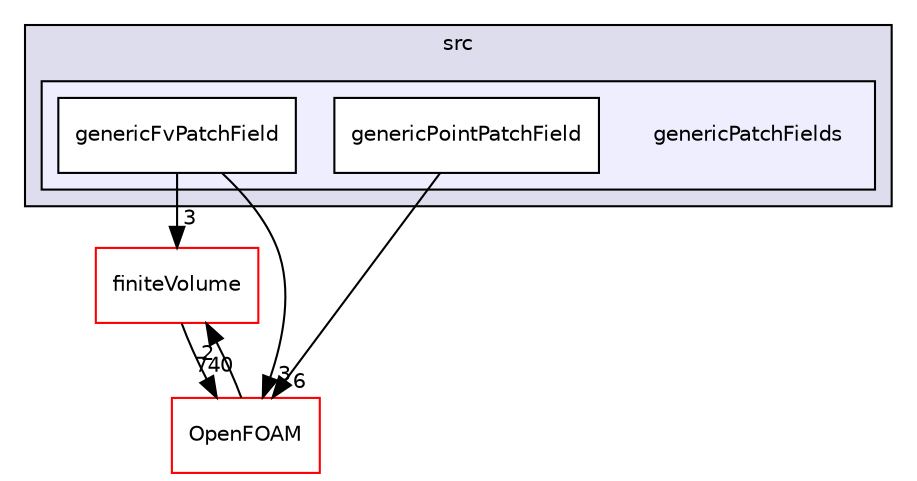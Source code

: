 digraph "src/genericPatchFields" {
  bgcolor=transparent;
  compound=true
  node [ fontsize="10", fontname="Helvetica"];
  edge [ labelfontsize="10", labelfontname="Helvetica"];
  subgraph clusterdir_68267d1309a1af8e8297ef4c3efbcdba {
    graph [ bgcolor="#ddddee", pencolor="black", label="src" fontname="Helvetica", fontsize="10", URL="dir_68267d1309a1af8e8297ef4c3efbcdba.html"]
  subgraph clusterdir_3154ba193e3ac963c88d6c888f25ed6f {
    graph [ bgcolor="#eeeeff", pencolor="black", label="" URL="dir_3154ba193e3ac963c88d6c888f25ed6f.html"];
    dir_3154ba193e3ac963c88d6c888f25ed6f [shape=plaintext label="genericPatchFields"];
    dir_77f44b78405f45e9f3a7f293e1238c7a [shape=box label="genericFvPatchField" color="black" fillcolor="white" style="filled" URL="dir_77f44b78405f45e9f3a7f293e1238c7a.html"];
    dir_4e84d24d8ce240bd1b724e20c81c0248 [shape=box label="genericPointPatchField" color="black" fillcolor="white" style="filled" URL="dir_4e84d24d8ce240bd1b724e20c81c0248.html"];
  }
  }
  dir_9bd15774b555cf7259a6fa18f99fe99b [shape=box label="finiteVolume" color="red" URL="dir_9bd15774b555cf7259a6fa18f99fe99b.html"];
  dir_c5473ff19b20e6ec4dfe5c310b3778a8 [shape=box label="OpenFOAM" color="red" URL="dir_c5473ff19b20e6ec4dfe5c310b3778a8.html"];
  dir_9bd15774b555cf7259a6fa18f99fe99b->dir_c5473ff19b20e6ec4dfe5c310b3778a8 [headlabel="740", labeldistance=1.5 headhref="dir_000892_001950.html"];
  dir_4e84d24d8ce240bd1b724e20c81c0248->dir_c5473ff19b20e6ec4dfe5c310b3778a8 [headlabel="6", labeldistance=1.5 headhref="dir_001417_001950.html"];
  dir_77f44b78405f45e9f3a7f293e1238c7a->dir_9bd15774b555cf7259a6fa18f99fe99b [headlabel="3", labeldistance=1.5 headhref="dir_001416_000892.html"];
  dir_77f44b78405f45e9f3a7f293e1238c7a->dir_c5473ff19b20e6ec4dfe5c310b3778a8 [headlabel="3", labeldistance=1.5 headhref="dir_001416_001950.html"];
  dir_c5473ff19b20e6ec4dfe5c310b3778a8->dir_9bd15774b555cf7259a6fa18f99fe99b [headlabel="2", labeldistance=1.5 headhref="dir_001950_000892.html"];
}
